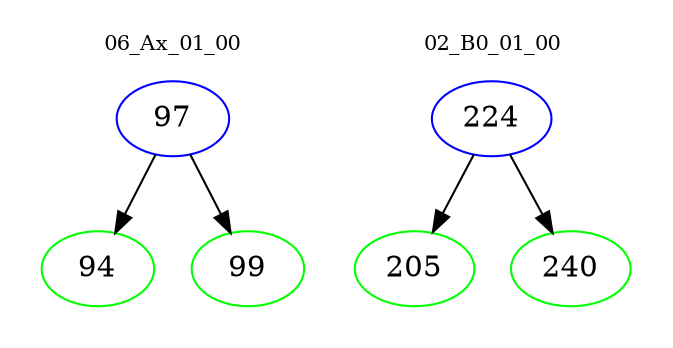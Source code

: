 digraph{
subgraph cluster_0 {
color = white
label = "06_Ax_01_00";
fontsize=10;
T0_97 [label="97", color="blue"]
T0_97 -> T0_94 [color="black"]
T0_94 [label="94", color="green"]
T0_97 -> T0_99 [color="black"]
T0_99 [label="99", color="green"]
}
subgraph cluster_1 {
color = white
label = "02_B0_01_00";
fontsize=10;
T1_224 [label="224", color="blue"]
T1_224 -> T1_205 [color="black"]
T1_205 [label="205", color="green"]
T1_224 -> T1_240 [color="black"]
T1_240 [label="240", color="green"]
}
}

